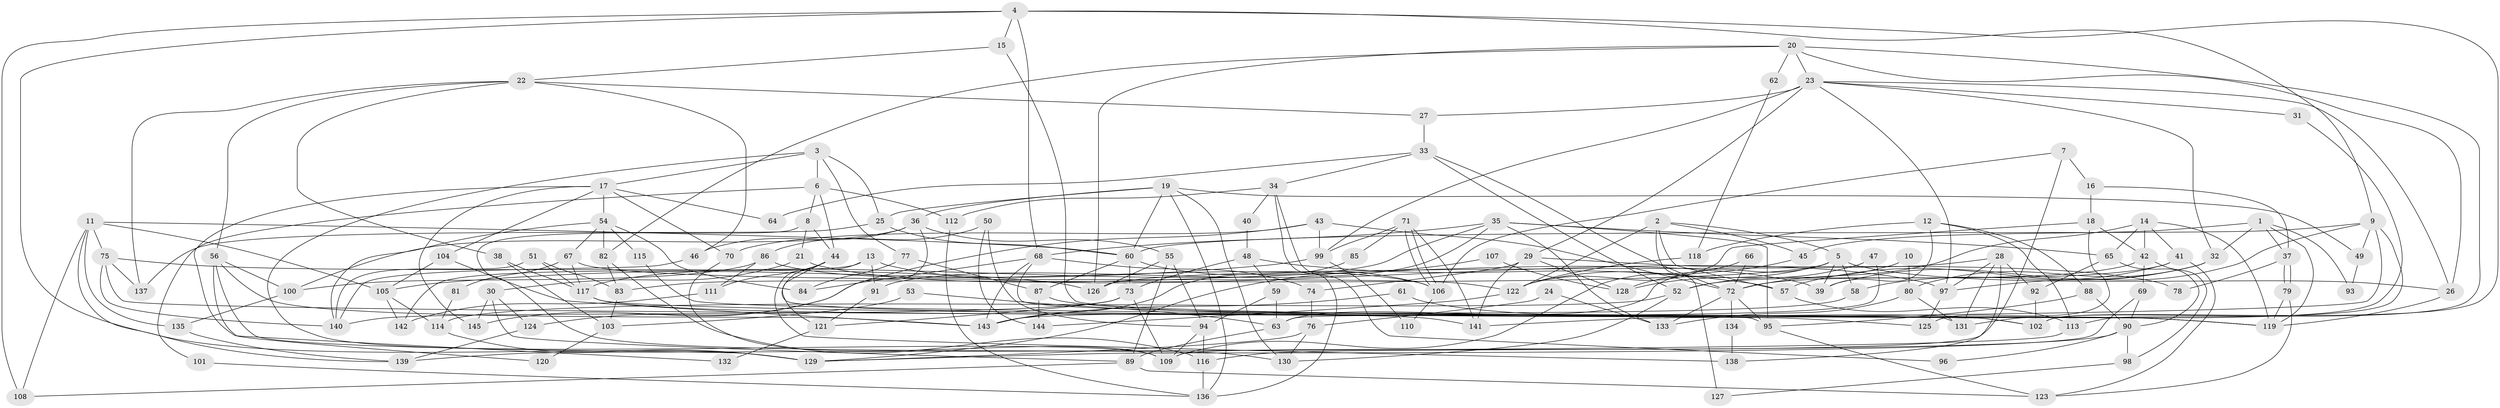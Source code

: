 // Generated by graph-tools (version 1.1) at 2025/02/03/09/25 03:02:12]
// undirected, 145 vertices, 290 edges
graph export_dot {
graph [start="1"]
  node [color=gray90,style=filled];
  1;
  2;
  3;
  4;
  5;
  6;
  7;
  8;
  9;
  10;
  11;
  12;
  13;
  14;
  15;
  16;
  17;
  18;
  19;
  20;
  21;
  22;
  23;
  24;
  25;
  26;
  27;
  28;
  29;
  30;
  31;
  32;
  33;
  34;
  35;
  36;
  37;
  38;
  39;
  40;
  41;
  42;
  43;
  44;
  45;
  46;
  47;
  48;
  49;
  50;
  51;
  52;
  53;
  54;
  55;
  56;
  57;
  58;
  59;
  60;
  61;
  62;
  63;
  64;
  65;
  66;
  67;
  68;
  69;
  70;
  71;
  72;
  73;
  74;
  75;
  76;
  77;
  78;
  79;
  80;
  81;
  82;
  83;
  84;
  85;
  86;
  87;
  88;
  89;
  90;
  91;
  92;
  93;
  94;
  95;
  96;
  97;
  98;
  99;
  100;
  101;
  102;
  103;
  104;
  105;
  106;
  107;
  108;
  109;
  110;
  111;
  112;
  113;
  114;
  115;
  116;
  117;
  118;
  119;
  120;
  121;
  122;
  123;
  124;
  125;
  126;
  127;
  128;
  129;
  130;
  131;
  132;
  133;
  134;
  135;
  136;
  137;
  138;
  139;
  140;
  141;
  142;
  143;
  144;
  145;
  1 -- 32;
  1 -- 119;
  1 -- 37;
  1 -- 45;
  1 -- 93;
  2 -- 5;
  2 -- 122;
  2 -- 45;
  2 -- 57;
  2 -- 127;
  3 -- 77;
  3 -- 6;
  3 -- 17;
  3 -- 25;
  3 -- 109;
  4 -- 15;
  4 -- 102;
  4 -- 9;
  4 -- 68;
  4 -- 108;
  4 -- 129;
  5 -- 58;
  5 -- 26;
  5 -- 39;
  5 -- 63;
  5 -- 83;
  5 -- 122;
  6 -- 8;
  6 -- 44;
  6 -- 101;
  6 -- 112;
  7 -- 106;
  7 -- 109;
  7 -- 16;
  8 -- 44;
  8 -- 130;
  8 -- 21;
  9 -- 60;
  9 -- 49;
  9 -- 97;
  9 -- 113;
  9 -- 141;
  10 -- 52;
  10 -- 80;
  11 -- 60;
  11 -- 139;
  11 -- 75;
  11 -- 105;
  11 -- 108;
  11 -- 135;
  12 -- 39;
  12 -- 113;
  12 -- 88;
  12 -- 118;
  13 -- 97;
  13 -- 121;
  13 -- 91;
  13 -- 142;
  14 -- 119;
  14 -- 41;
  14 -- 42;
  14 -- 65;
  14 -- 72;
  15 -- 22;
  15 -- 119;
  16 -- 37;
  16 -- 18;
  17 -- 145;
  17 -- 54;
  17 -- 64;
  17 -- 70;
  17 -- 104;
  17 -- 132;
  18 -- 122;
  18 -- 42;
  18 -- 125;
  19 -- 25;
  19 -- 60;
  19 -- 36;
  19 -- 49;
  19 -- 130;
  19 -- 136;
  20 -- 23;
  20 -- 126;
  20 -- 26;
  20 -- 62;
  20 -- 82;
  20 -- 102;
  21 -- 39;
  21 -- 30;
  22 -- 56;
  22 -- 46;
  22 -- 27;
  22 -- 38;
  22 -- 137;
  23 -- 29;
  23 -- 97;
  23 -- 26;
  23 -- 27;
  23 -- 31;
  23 -- 32;
  23 -- 99;
  24 -- 133;
  24 -- 76;
  25 -- 137;
  25 -- 60;
  26 -- 119;
  27 -- 33;
  28 -- 92;
  28 -- 97;
  28 -- 126;
  28 -- 131;
  28 -- 138;
  29 -- 141;
  29 -- 74;
  29 -- 78;
  29 -- 128;
  30 -- 124;
  30 -- 89;
  30 -- 145;
  31 -- 131;
  32 -- 80;
  32 -- 39;
  32 -- 57;
  33 -- 72;
  33 -- 34;
  33 -- 52;
  33 -- 64;
  34 -- 136;
  34 -- 40;
  34 -- 96;
  34 -- 112;
  35 -- 65;
  35 -- 117;
  35 -- 68;
  35 -- 91;
  35 -- 95;
  35 -- 133;
  36 -- 55;
  36 -- 46;
  36 -- 100;
  36 -- 124;
  37 -- 79;
  37 -- 79;
  37 -- 78;
  38 -- 117;
  38 -- 103;
  40 -- 48;
  41 -- 72;
  41 -- 123;
  41 -- 58;
  42 -- 52;
  42 -- 69;
  42 -- 98;
  43 -- 70;
  43 -- 72;
  43 -- 99;
  43 -- 145;
  44 -- 95;
  44 -- 111;
  44 -- 138;
  45 -- 128;
  46 -- 140;
  47 -- 63;
  47 -- 128;
  48 -- 57;
  48 -- 59;
  48 -- 73;
  49 -- 93;
  50 -- 144;
  50 -- 86;
  50 -- 94;
  51 -- 83;
  51 -- 140;
  51 -- 117;
  52 -- 114;
  52 -- 130;
  53 -- 103;
  53 -- 63;
  54 -- 140;
  54 -- 67;
  54 -- 82;
  54 -- 84;
  54 -- 115;
  55 -- 89;
  55 -- 94;
  55 -- 126;
  56 -- 129;
  56 -- 143;
  56 -- 100;
  56 -- 120;
  57 -- 113;
  58 -- 143;
  59 -- 63;
  59 -- 94;
  60 -- 73;
  60 -- 87;
  60 -- 106;
  61 -- 143;
  61 -- 102;
  62 -- 118;
  63 -- 89;
  65 -- 90;
  65 -- 92;
  66 -- 72;
  66 -- 109;
  67 -- 117;
  67 -- 81;
  67 -- 122;
  68 -- 74;
  68 -- 84;
  68 -- 131;
  68 -- 143;
  69 -- 129;
  69 -- 90;
  70 -- 109;
  71 -- 106;
  71 -- 106;
  71 -- 99;
  71 -- 85;
  71 -- 141;
  72 -- 95;
  72 -- 133;
  72 -- 134;
  73 -- 109;
  73 -- 121;
  73 -- 140;
  74 -- 76;
  75 -- 126;
  75 -- 102;
  75 -- 137;
  75 -- 140;
  76 -- 130;
  76 -- 129;
  77 -- 87;
  77 -- 84;
  79 -- 123;
  79 -- 119;
  80 -- 131;
  80 -- 133;
  81 -- 114;
  82 -- 83;
  82 -- 116;
  83 -- 103;
  85 -- 143;
  86 -- 100;
  86 -- 106;
  86 -- 111;
  87 -- 119;
  87 -- 144;
  88 -- 90;
  88 -- 95;
  89 -- 108;
  89 -- 123;
  90 -- 116;
  90 -- 96;
  90 -- 98;
  91 -- 121;
  92 -- 102;
  94 -- 116;
  94 -- 109;
  95 -- 123;
  97 -- 125;
  98 -- 127;
  99 -- 105;
  99 -- 110;
  100 -- 135;
  101 -- 136;
  103 -- 120;
  104 -- 105;
  104 -- 143;
  105 -- 114;
  105 -- 142;
  106 -- 110;
  107 -- 129;
  107 -- 128;
  111 -- 142;
  112 -- 136;
  113 -- 139;
  114 -- 129;
  115 -- 119;
  116 -- 136;
  117 -- 141;
  117 -- 125;
  118 -- 122;
  121 -- 132;
  122 -- 144;
  124 -- 139;
  134 -- 138;
  135 -- 139;
}
